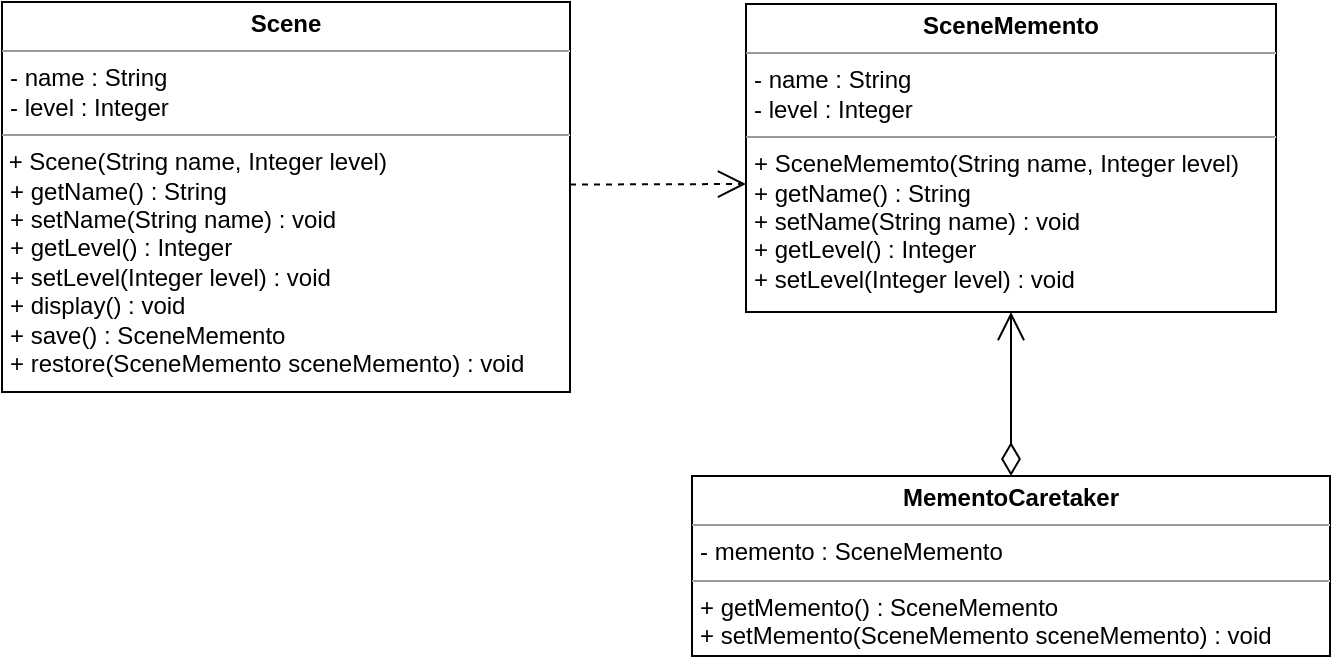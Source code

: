 <mxfile version="19.0.3" type="device"><diagram id="C5RBs43oDa-KdzZeNtuy" name="Page-1"><mxGraphModel dx="821" dy="480" grid="0" gridSize="10" guides="0" tooltips="1" connect="1" arrows="1" fold="1" page="0" pageScale="1" pageWidth="827" pageHeight="1169" math="0" shadow="0"><root><mxCell id="WIyWlLk6GJQsqaUBKTNV-0"/><mxCell id="WIyWlLk6GJQsqaUBKTNV-1" parent="WIyWlLk6GJQsqaUBKTNV-0"/><mxCell id="TXqf1z718__1meea0bRU-0" value="&lt;p style=&quot;margin:0px;margin-top:4px;text-align:center;&quot;&gt;&lt;b&gt;Scene&lt;/b&gt;&lt;/p&gt;&lt;hr size=&quot;1&quot;&gt;&lt;p style=&quot;margin:0px;margin-left:4px;&quot;&gt;- name : String&lt;/p&gt;&lt;p style=&quot;margin:0px;margin-left:4px;&quot;&gt;- level : Integer&lt;/p&gt;&lt;hr size=&quot;1&quot;&gt;&amp;nbsp;+ Scene(String name, Integer level)&lt;br&gt;&lt;p style=&quot;margin:0px;margin-left:4px;&quot;&gt;+ getName() : String&lt;/p&gt;&lt;p style=&quot;margin:0px;margin-left:4px;&quot;&gt;+ setName(String name) : void&lt;/p&gt;&lt;p style=&quot;margin:0px;margin-left:4px;&quot;&gt;+ getLevel() : Integer&lt;/p&gt;&lt;p style=&quot;margin:0px;margin-left:4px;&quot;&gt;+ setLevel(Integer level) : void&lt;/p&gt;&lt;p style=&quot;margin:0px;margin-left:4px;&quot;&gt;+ display() : void&lt;/p&gt;&lt;p style=&quot;margin:0px;margin-left:4px;&quot;&gt;+ save() : SceneMemento&lt;/p&gt;&lt;p style=&quot;margin:0px;margin-left:4px;&quot;&gt;+ restore(SceneMemento sceneMemento) : void&lt;/p&gt;" style="verticalAlign=top;align=left;overflow=fill;fontSize=12;fontFamily=Helvetica;html=1;" vertex="1" parent="WIyWlLk6GJQsqaUBKTNV-1"><mxGeometry x="218" y="115" width="284" height="195" as="geometry"/></mxCell><mxCell id="TXqf1z718__1meea0bRU-1" value="&lt;p style=&quot;margin:0px;margin-top:4px;text-align:center;&quot;&gt;&lt;b&gt;SceneMemento&lt;/b&gt;&lt;/p&gt;&lt;hr size=&quot;1&quot;&gt;&lt;p style=&quot;margin:0px;margin-left:4px;&quot;&gt;- name : String&lt;/p&gt;&lt;p style=&quot;margin:0px;margin-left:4px;&quot;&gt;- level : Integer&lt;/p&gt;&lt;hr size=&quot;1&quot;&gt;&lt;p style=&quot;margin:0px;margin-left:4px;&quot;&gt;+ SceneMememto(String name, Integer level)&lt;/p&gt;&lt;p style=&quot;margin:0px;margin-left:4px;&quot;&gt;+ getName() : String&lt;/p&gt;&lt;p style=&quot;margin:0px;margin-left:4px;&quot;&gt;+ setName(String name) : void&lt;/p&gt;&lt;p style=&quot;margin:0px;margin-left:4px;&quot;&gt;+ getLevel() : Integer&lt;/p&gt;&lt;p style=&quot;margin:0px;margin-left:4px;&quot;&gt;+ setLevel(Integer level) : void&lt;/p&gt;" style="verticalAlign=top;align=left;overflow=fill;fontSize=12;fontFamily=Helvetica;html=1;" vertex="1" parent="WIyWlLk6GJQsqaUBKTNV-1"><mxGeometry x="590" y="116" width="265" height="154" as="geometry"/></mxCell><mxCell id="TXqf1z718__1meea0bRU-2" value="" style="endArrow=open;endSize=12;dashed=1;html=1;rounded=0;exitX=1;exitY=0.468;exitDx=0;exitDy=0;exitPerimeter=0;" edge="1" parent="WIyWlLk6GJQsqaUBKTNV-1" source="TXqf1z718__1meea0bRU-0"><mxGeometry width="160" relative="1" as="geometry"><mxPoint x="481" y="419" as="sourcePoint"/><mxPoint x="590" y="206" as="targetPoint"/></mxGeometry></mxCell><mxCell id="TXqf1z718__1meea0bRU-3" value="&lt;p style=&quot;margin:0px;margin-top:4px;text-align:center;&quot;&gt;&lt;b&gt;MementoCaretaker&lt;/b&gt;&lt;/p&gt;&lt;hr size=&quot;1&quot;&gt;&lt;p style=&quot;margin:0px;margin-left:4px;&quot;&gt;- memento : SceneMemento&lt;/p&gt;&lt;hr size=&quot;1&quot;&gt;&lt;p style=&quot;margin:0px;margin-left:4px;&quot;&gt;+ getMemento() : SceneMemento&lt;/p&gt;&lt;p style=&quot;margin:0px;margin-left:4px;&quot;&gt;+ setMemento(SceneMemento sceneMemento) : void&lt;/p&gt;" style="verticalAlign=top;align=left;overflow=fill;fontSize=12;fontFamily=Helvetica;html=1;" vertex="1" parent="WIyWlLk6GJQsqaUBKTNV-1"><mxGeometry x="563" y="352" width="319" height="90" as="geometry"/></mxCell><mxCell id="TXqf1z718__1meea0bRU-4" value="" style="endArrow=open;html=1;endSize=12;startArrow=diamondThin;startSize=14;startFill=0;edgeStyle=orthogonalEdgeStyle;align=left;verticalAlign=bottom;rounded=0;exitX=0.5;exitY=0;exitDx=0;exitDy=0;entryX=0.5;entryY=1;entryDx=0;entryDy=0;" edge="1" parent="WIyWlLk6GJQsqaUBKTNV-1" source="TXqf1z718__1meea0bRU-3" target="TXqf1z718__1meea0bRU-1"><mxGeometry x="-1" y="3" relative="1" as="geometry"><mxPoint x="330" y="492" as="sourcePoint"/><mxPoint x="775" y="302" as="targetPoint"/></mxGeometry></mxCell></root></mxGraphModel></diagram></mxfile>